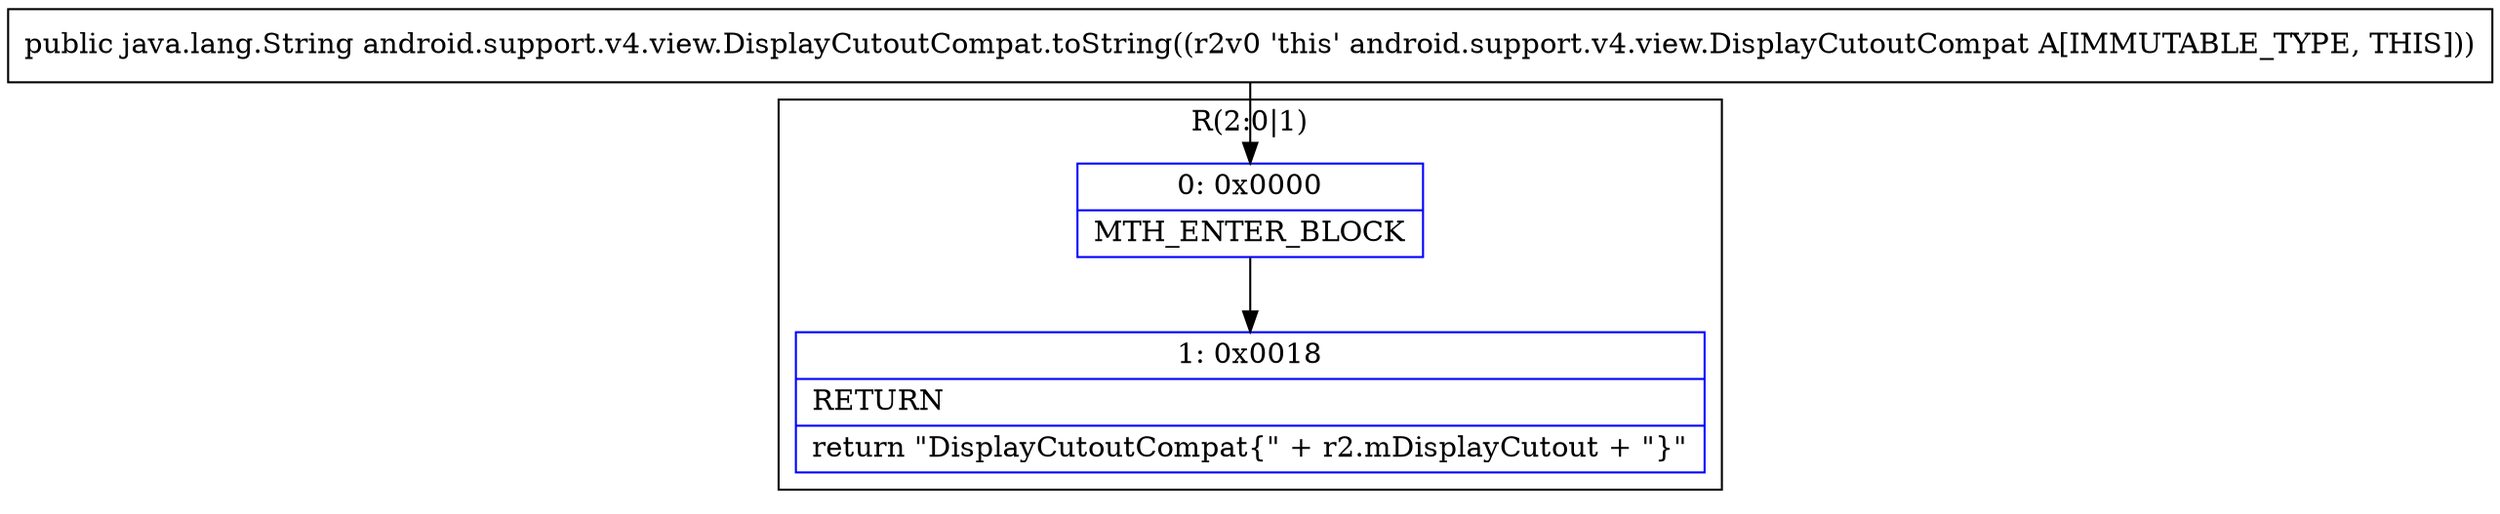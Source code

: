 digraph "CFG forandroid.support.v4.view.DisplayCutoutCompat.toString()Ljava\/lang\/String;" {
subgraph cluster_Region_1959960720 {
label = "R(2:0|1)";
node [shape=record,color=blue];
Node_0 [shape=record,label="{0\:\ 0x0000|MTH_ENTER_BLOCK\l}"];
Node_1 [shape=record,label="{1\:\ 0x0018|RETURN\l|return \"DisplayCutoutCompat\{\" + r2.mDisplayCutout + \"\}\"\l}"];
}
MethodNode[shape=record,label="{public java.lang.String android.support.v4.view.DisplayCutoutCompat.toString((r2v0 'this' android.support.v4.view.DisplayCutoutCompat A[IMMUTABLE_TYPE, THIS])) }"];
MethodNode -> Node_0;
Node_0 -> Node_1;
}

